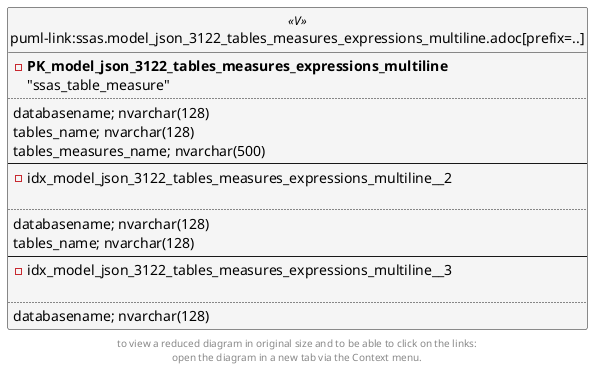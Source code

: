 @startuml
left to right direction
'top to bottom direction
hide circle
'avoide "." issues:
set namespaceSeparator none


skinparam class {
  BackgroundColor White
  BackgroundColor<<FN>> Yellow
  BackgroundColor<<FS>> Yellow
  BackgroundColor<<FT>> LightGray
  BackgroundColor<<IF>> Yellow
  BackgroundColor<<IS>> Yellow
  BackgroundColor<<P>> Aqua
  BackgroundColor<<PC>> Aqua
  BackgroundColor<<SN>> Yellow
  BackgroundColor<<SO>> SlateBlue
  BackgroundColor<<TF>> LightGray
  BackgroundColor<<TR>> Tomato
  BackgroundColor<<U>> White
  BackgroundColor<<V>> WhiteSmoke
  BackgroundColor<<X>> Aqua
}


entity "puml-link:ssas.model_json_3122_tables_measures_expressions_multiline.adoc[prefix=..]" as ssas.model_json_3122_tables_measures_expressions_multiline << V >> {
- **PK_model_json_3122_tables_measures_expressions_multiline**
"ssas_table_measure"
..
databasename; nvarchar(128)
tables_name; nvarchar(128)
tables_measures_name; nvarchar(500)
--
- idx_model_json_3122_tables_measures_expressions_multiline__2

..
databasename; nvarchar(128)
tables_name; nvarchar(128)
--
- idx_model_json_3122_tables_measures_expressions_multiline__3

..
databasename; nvarchar(128)
}


footer
to view a reduced diagram in original size and to be able to click on the links:
open the diagram in a new tab via the Context menu.
end footer

@enduml

